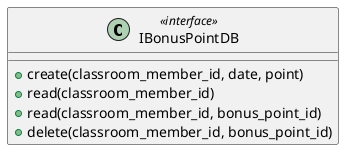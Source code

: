@startuml iBonusPoint
class IBonusPointDB <<interface>> {
    + create(classroom_member_id, date, point)
    + read(classroom_member_id)
    + read(classroom_member_id, bonus_point_id)
    + delete(classroom_member_id, bonus_point_id)
}
@enduml